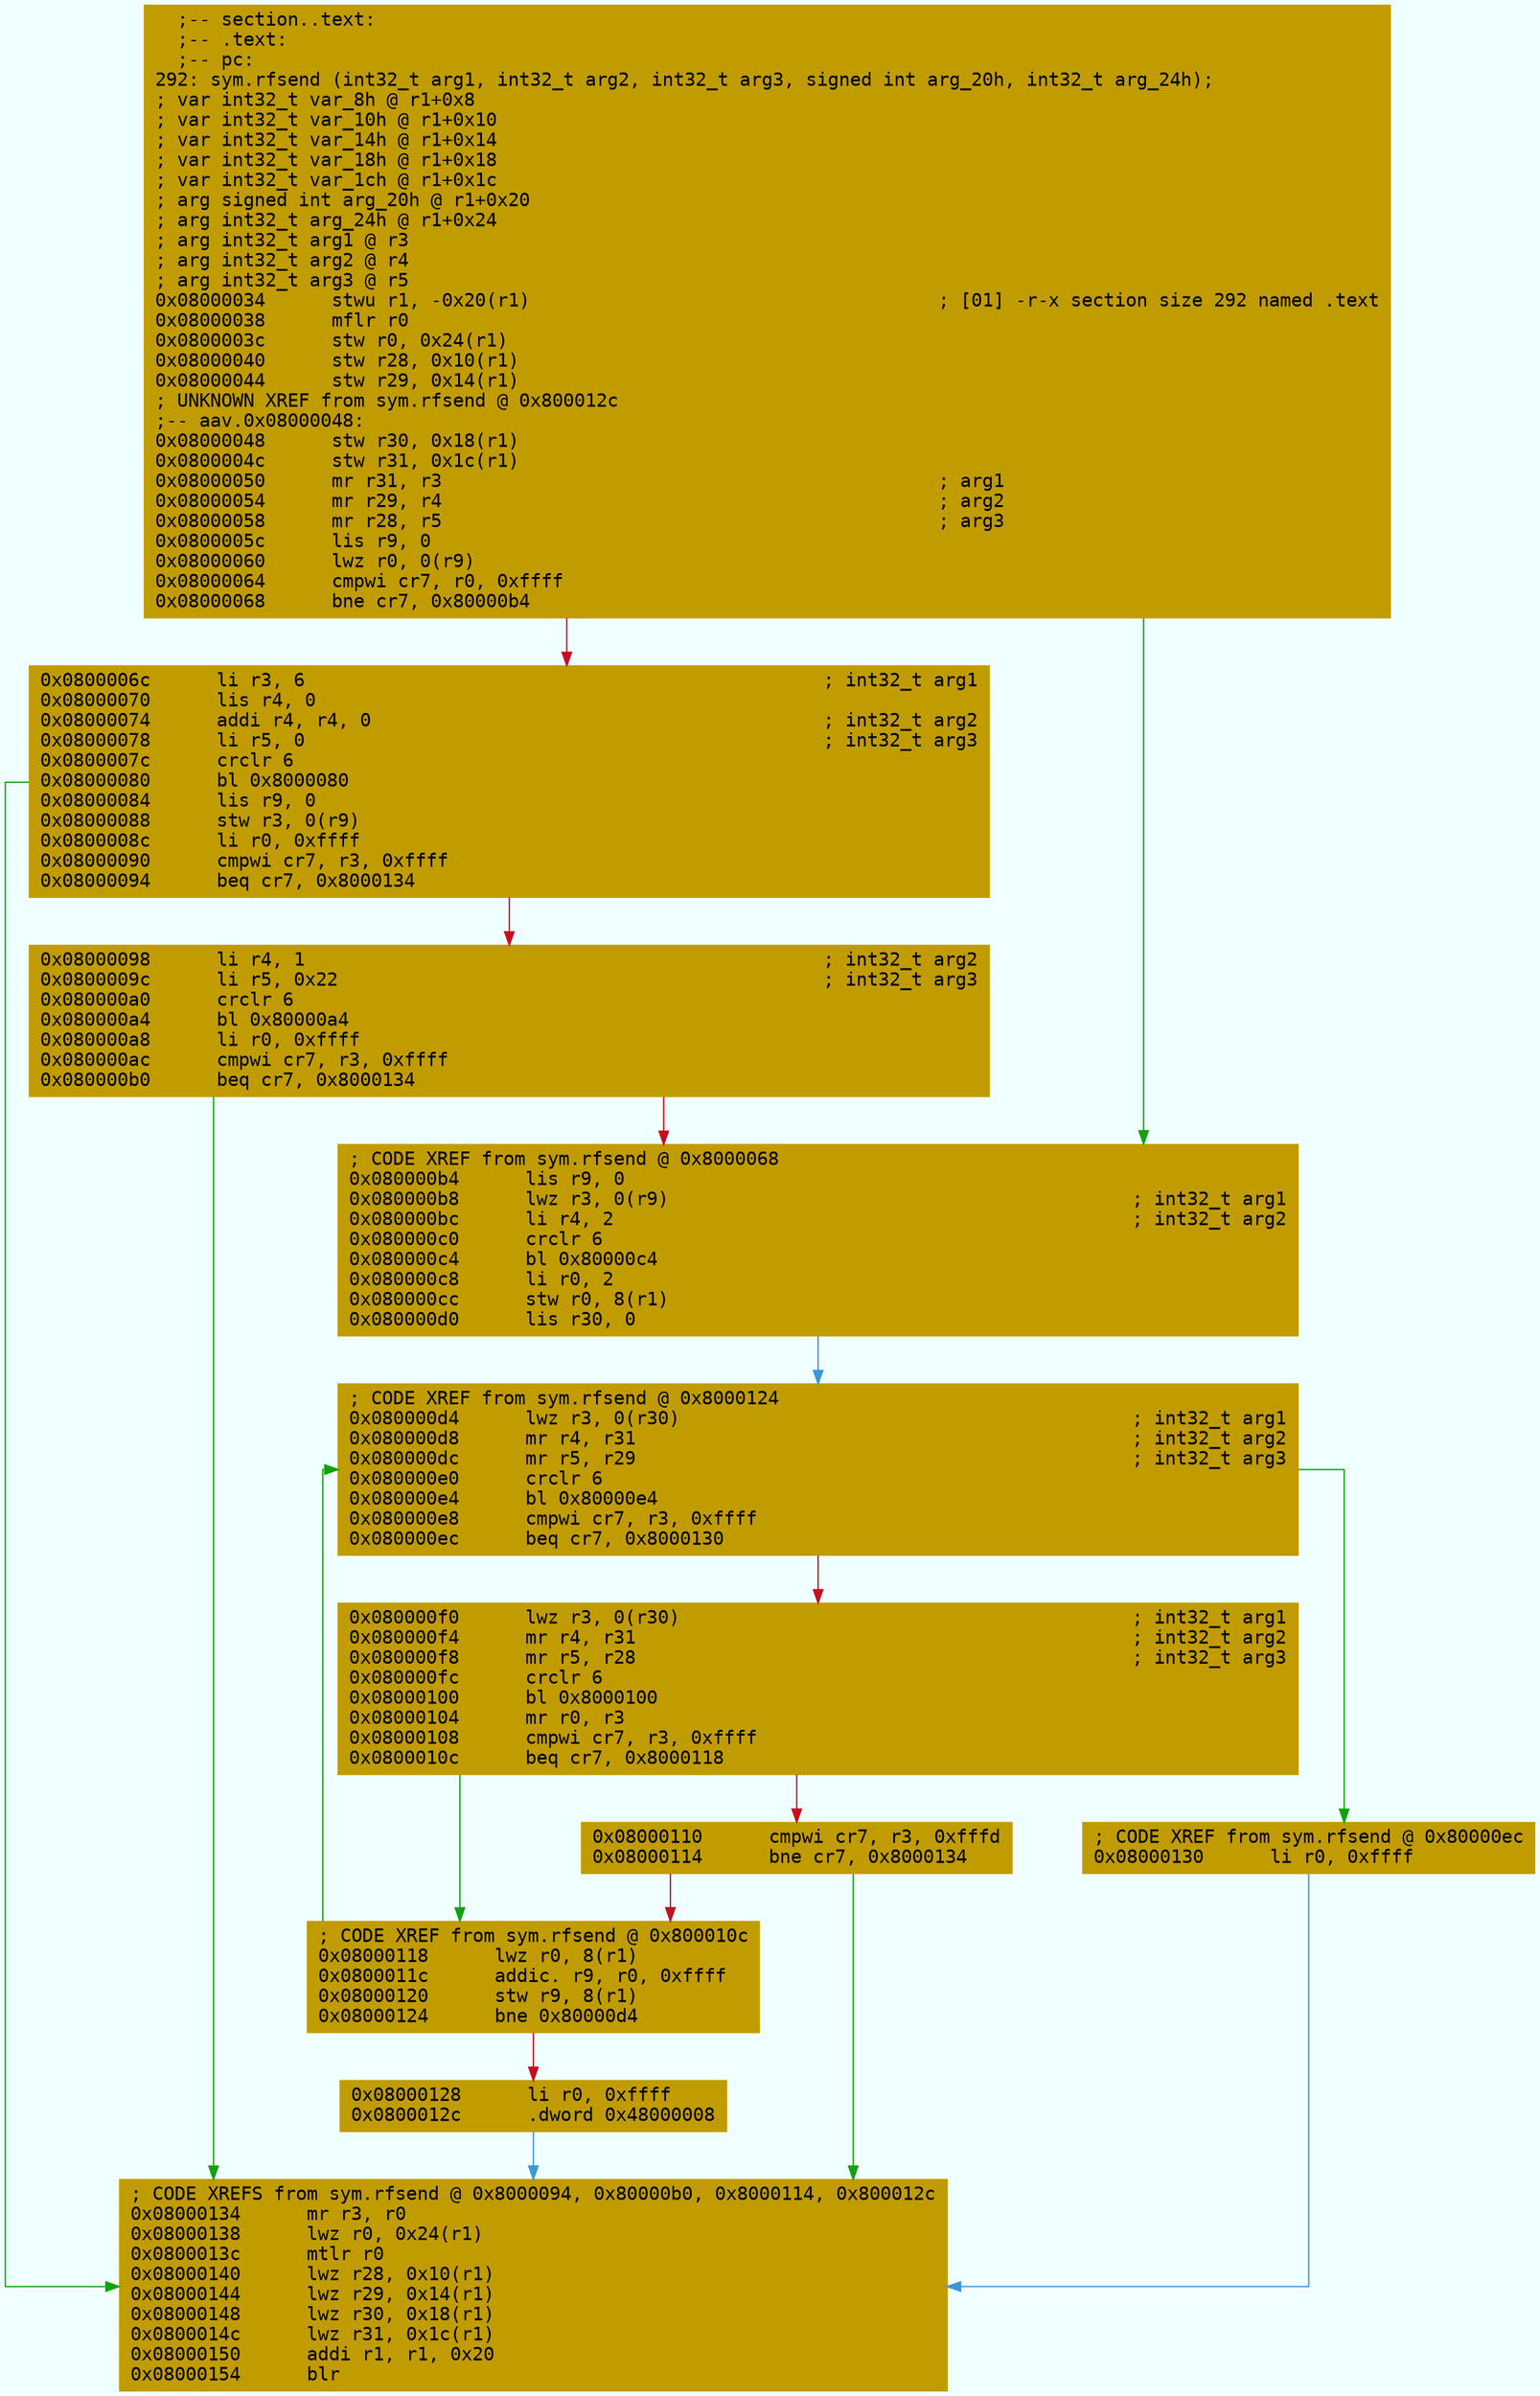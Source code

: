 digraph code {
	graph [bgcolor=azure fontsize=8 fontname="Courier" splines="ortho"];
	node [fillcolor=gray style=filled shape=box];
	edge [arrowhead="normal"];
	"0x08000034" [URL="sym.rfsend/0x08000034", fillcolor="#c19c00",color="#c19c00", fontname="Courier",label="  ;-- section..text:\l  ;-- .text:\l  ;-- pc:\l292: sym.rfsend (int32_t arg1, int32_t arg2, int32_t arg3, signed int arg_20h, int32_t arg_24h);\l; var int32_t var_8h @ r1+0x8\l; var int32_t var_10h @ r1+0x10\l; var int32_t var_14h @ r1+0x14\l; var int32_t var_18h @ r1+0x18\l; var int32_t var_1ch @ r1+0x1c\l; arg signed int arg_20h @ r1+0x20\l; arg int32_t arg_24h @ r1+0x24\l; arg int32_t arg1 @ r3\l; arg int32_t arg2 @ r4\l; arg int32_t arg3 @ r5\l0x08000034      stwu r1, -0x20(r1)                                     ; [01] -r-x section size 292 named .text\l0x08000038      mflr r0\l0x0800003c      stw r0, 0x24(r1)\l0x08000040      stw r28, 0x10(r1)\l0x08000044      stw r29, 0x14(r1)\l; UNKNOWN XREF from sym.rfsend @ 0x800012c\l;-- aav.0x08000048:\l0x08000048      stw r30, 0x18(r1)\l0x0800004c      stw r31, 0x1c(r1)\l0x08000050      mr r31, r3                                             ; arg1\l0x08000054      mr r29, r4                                             ; arg2\l0x08000058      mr r28, r5                                             ; arg3\l0x0800005c      lis r9, 0\l0x08000060      lwz r0, 0(r9)\l0x08000064      cmpwi cr7, r0, 0xffff\l0x08000068      bne cr7, 0x80000b4\l"]
	"0x0800006c" [URL="sym.rfsend/0x0800006c", fillcolor="#c19c00",color="#c19c00", fontname="Courier",label="0x0800006c      li r3, 6                                               ; int32_t arg1\l0x08000070      lis r4, 0\l0x08000074      addi r4, r4, 0                                         ; int32_t arg2\l0x08000078      li r5, 0                                               ; int32_t arg3\l0x0800007c      crclr 6\l0x08000080      bl 0x8000080\l0x08000084      lis r9, 0\l0x08000088      stw r3, 0(r9)\l0x0800008c      li r0, 0xffff\l0x08000090      cmpwi cr7, r3, 0xffff\l0x08000094      beq cr7, 0x8000134\l"]
	"0x08000098" [URL="sym.rfsend/0x08000098", fillcolor="#c19c00",color="#c19c00", fontname="Courier",label="0x08000098      li r4, 1                                               ; int32_t arg2\l0x0800009c      li r5, 0x22                                            ; int32_t arg3\l0x080000a0      crclr 6\l0x080000a4      bl 0x80000a4\l0x080000a8      li r0, 0xffff\l0x080000ac      cmpwi cr7, r3, 0xffff\l0x080000b0      beq cr7, 0x8000134\l"]
	"0x080000b4" [URL="sym.rfsend/0x080000b4", fillcolor="#c19c00",color="#c19c00", fontname="Courier",label="; CODE XREF from sym.rfsend @ 0x8000068\l0x080000b4      lis r9, 0\l0x080000b8      lwz r3, 0(r9)                                          ; int32_t arg1\l0x080000bc      li r4, 2                                               ; int32_t arg2\l0x080000c0      crclr 6\l0x080000c4      bl 0x80000c4\l0x080000c8      li r0, 2\l0x080000cc      stw r0, 8(r1)\l0x080000d0      lis r30, 0\l"]
	"0x080000d4" [URL="sym.rfsend/0x080000d4", fillcolor="#c19c00",color="#c19c00", fontname="Courier",label="; CODE XREF from sym.rfsend @ 0x8000124\l0x080000d4      lwz r3, 0(r30)                                         ; int32_t arg1\l0x080000d8      mr r4, r31                                             ; int32_t arg2\l0x080000dc      mr r5, r29                                             ; int32_t arg3\l0x080000e0      crclr 6\l0x080000e4      bl 0x80000e4\l0x080000e8      cmpwi cr7, r3, 0xffff\l0x080000ec      beq cr7, 0x8000130\l"]
	"0x080000f0" [URL="sym.rfsend/0x080000f0", fillcolor="#c19c00",color="#c19c00", fontname="Courier",label="0x080000f0      lwz r3, 0(r30)                                         ; int32_t arg1\l0x080000f4      mr r4, r31                                             ; int32_t arg2\l0x080000f8      mr r5, r28                                             ; int32_t arg3\l0x080000fc      crclr 6\l0x08000100      bl 0x8000100\l0x08000104      mr r0, r3\l0x08000108      cmpwi cr7, r3, 0xffff\l0x0800010c      beq cr7, 0x8000118\l"]
	"0x08000110" [URL="sym.rfsend/0x08000110", fillcolor="#c19c00",color="#c19c00", fontname="Courier",label="0x08000110      cmpwi cr7, r3, 0xfffd\l0x08000114      bne cr7, 0x8000134\l"]
	"0x08000118" [URL="sym.rfsend/0x08000118", fillcolor="#c19c00",color="#c19c00", fontname="Courier",label="; CODE XREF from sym.rfsend @ 0x800010c\l0x08000118      lwz r0, 8(r1)\l0x0800011c      addic. r9, r0, 0xffff\l0x08000120      stw r9, 8(r1)\l0x08000124      bne 0x80000d4\l"]
	"0x08000128" [URL="sym.rfsend/0x08000128", fillcolor="#c19c00",color="#c19c00", fontname="Courier",label="0x08000128      li r0, 0xffff\l0x0800012c      .dword 0x48000008\l"]
	"0x08000130" [URL="sym.rfsend/0x08000130", fillcolor="#c19c00",color="#c19c00", fontname="Courier",label="; CODE XREF from sym.rfsend @ 0x80000ec\l0x08000130      li r0, 0xffff\l"]
	"0x08000134" [URL="sym.rfsend/0x08000134", fillcolor="#c19c00",color="#c19c00", fontname="Courier",label="; CODE XREFS from sym.rfsend @ 0x8000094, 0x80000b0, 0x8000114, 0x800012c\l0x08000134      mr r3, r0\l0x08000138      lwz r0, 0x24(r1)\l0x0800013c      mtlr r0\l0x08000140      lwz r28, 0x10(r1)\l0x08000144      lwz r29, 0x14(r1)\l0x08000148      lwz r30, 0x18(r1)\l0x0800014c      lwz r31, 0x1c(r1)\l0x08000150      addi r1, r1, 0x20\l0x08000154      blr\l"]
        "0x08000034" -> "0x080000b4" [color="#13a10e"];
        "0x08000034" -> "0x0800006c" [color="#c50f1f"];
        "0x0800006c" -> "0x08000134" [color="#13a10e"];
        "0x0800006c" -> "0x08000098" [color="#c50f1f"];
        "0x08000098" -> "0x08000134" [color="#13a10e"];
        "0x08000098" -> "0x080000b4" [color="#c50f1f"];
        "0x080000b4" -> "0x080000d4" [color="#3a96dd"];
        "0x080000d4" -> "0x08000130" [color="#13a10e"];
        "0x080000d4" -> "0x080000f0" [color="#c50f1f"];
        "0x080000f0" -> "0x08000118" [color="#13a10e"];
        "0x080000f0" -> "0x08000110" [color="#c50f1f"];
        "0x08000110" -> "0x08000134" [color="#13a10e"];
        "0x08000110" -> "0x08000118" [color="#c50f1f"];
        "0x08000118" -> "0x080000d4" [color="#13a10e"];
        "0x08000118" -> "0x08000128" [color="#c50f1f"];
        "0x08000128" -> "0x08000134" [color="#3a96dd"];
        "0x08000130" -> "0x08000134" [color="#3a96dd"];
}

